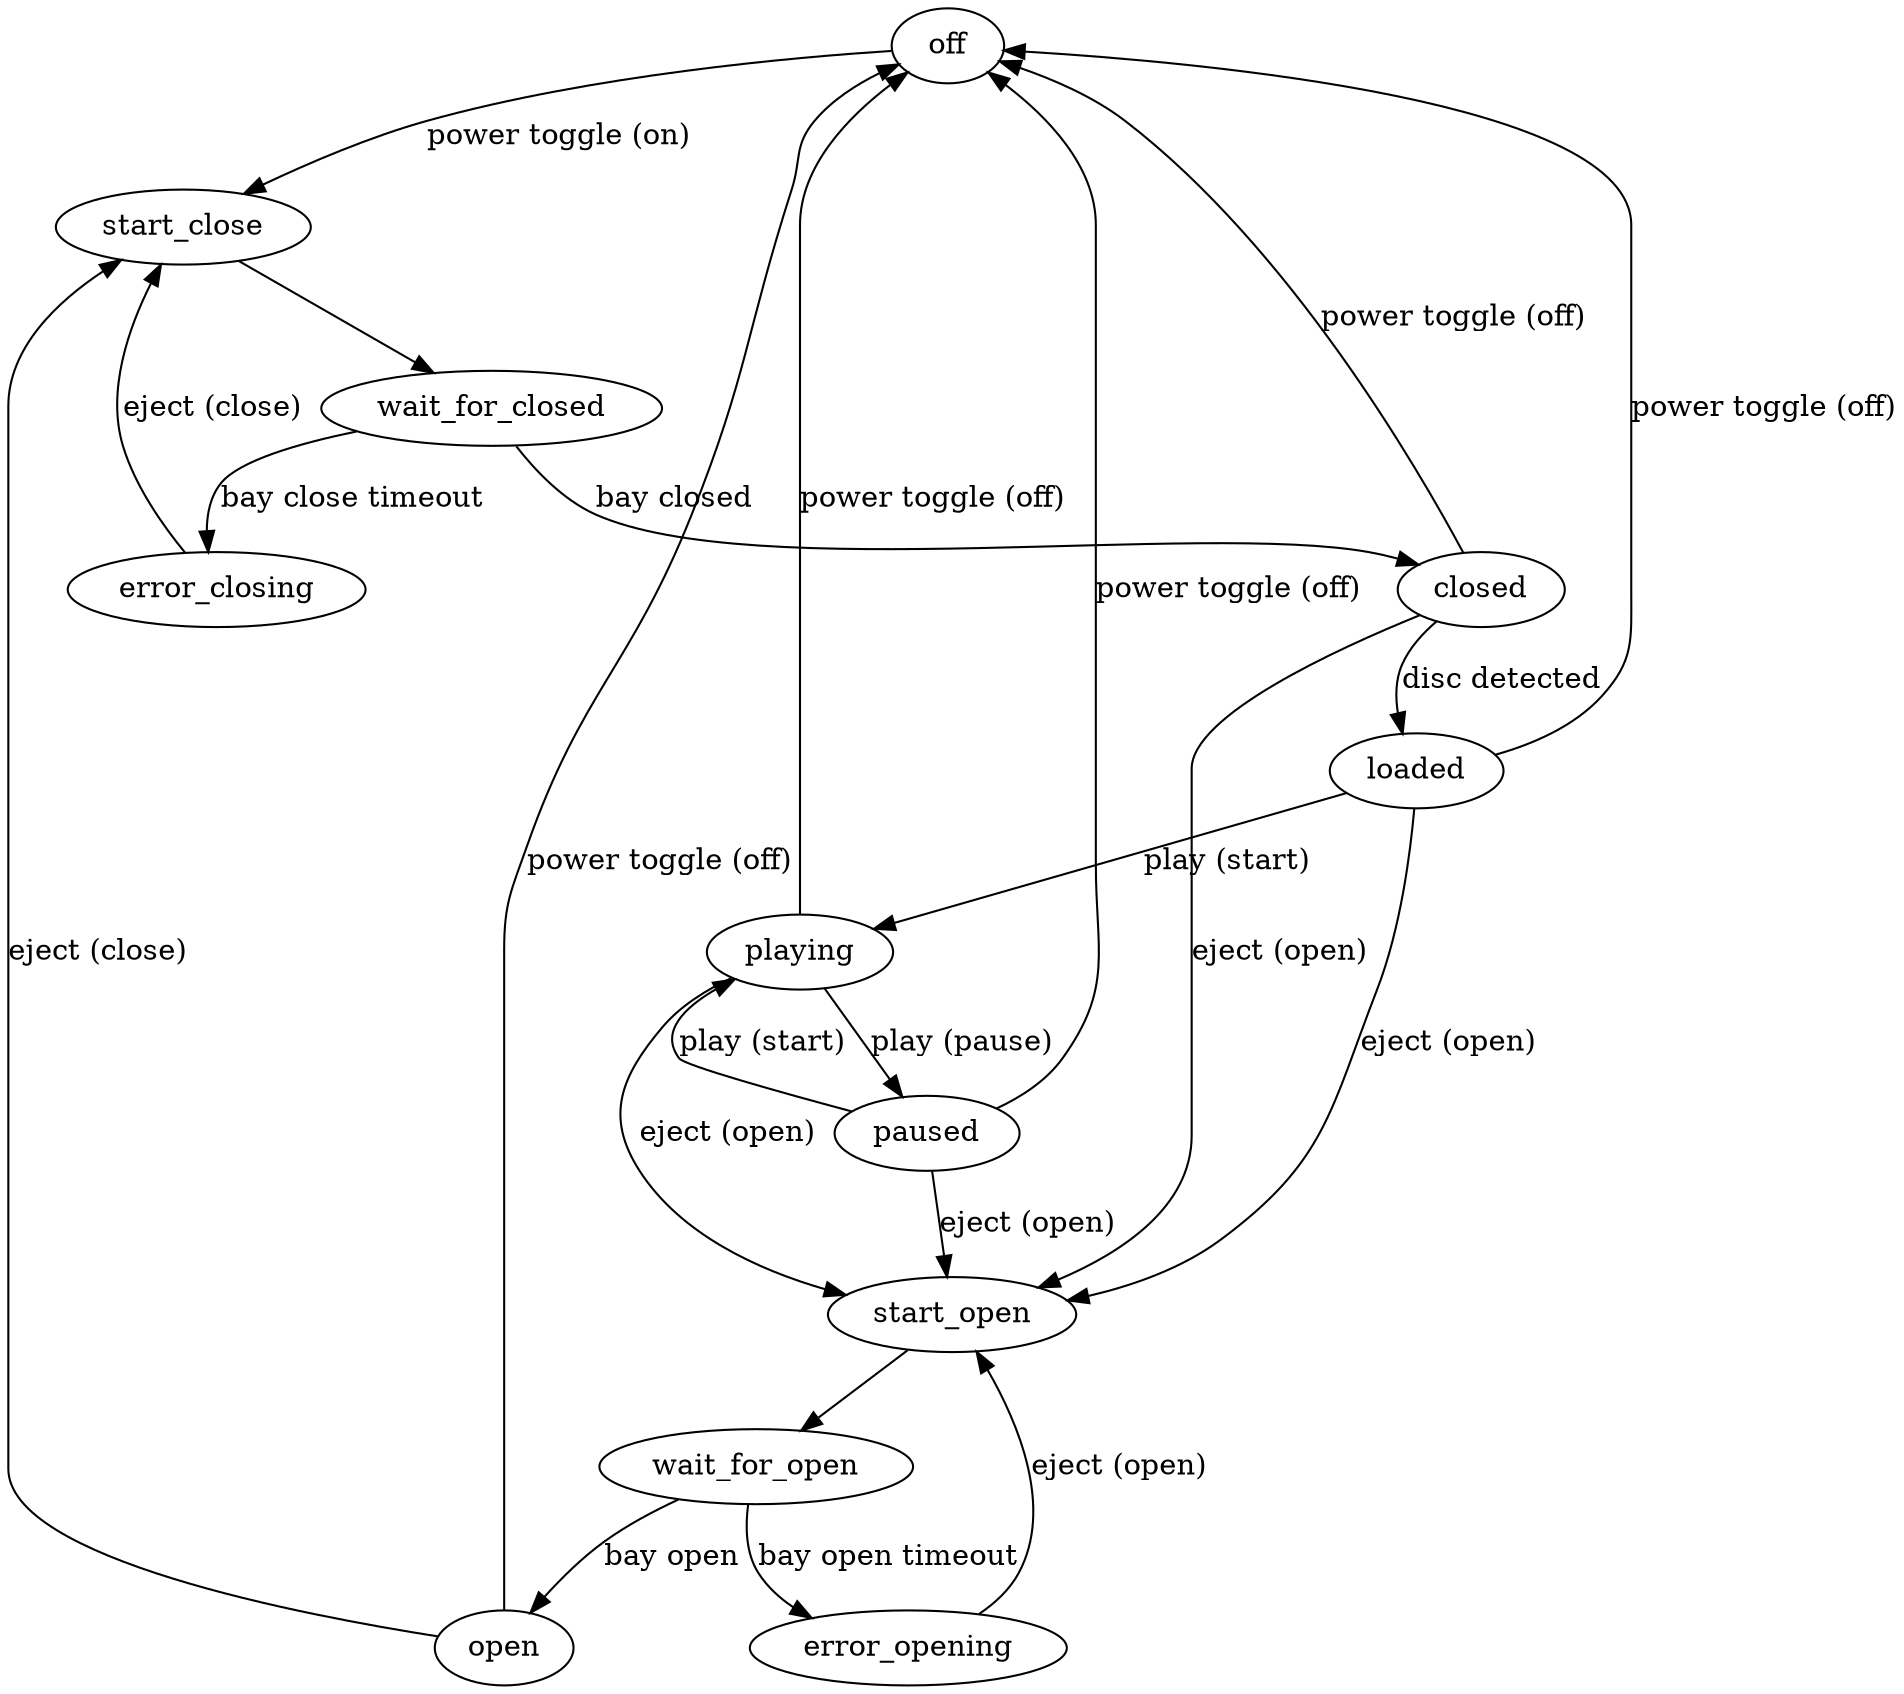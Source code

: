 digraph {
    off
    start_close
    wait_for_closed
    closed
    start_open
    wait_for_open
    open
    loaded
    playing
    paused
    error_closing
    error_opening

    off -> start_close [label="power toggle (on)"]
    start_close -> wait_for_closed
    wait_for_closed -> error_closing [label="bay close timeout"]
    wait_for_closed -> closed [label="bay closed"]
    closed -> off [label="power toggle (off)"]
    closed -> start_open [label="eject (open)"]
    closed -> loaded [label="disc detected"]
    start_open -> wait_for_open
    wait_for_open -> error_opening [label="bay open timeout"]
    wait_for_open -> open [label="bay open"]
    open -> off [label="power toggle (off)"]
    open -> start_close [label="eject (close)"]
    loaded -> off [label="power toggle (off)"]
    loaded -> start_open [label="eject (open)"]
    loaded -> playing [label="play (start)"]
    playing -> off [label="power toggle (off)"]
    playing -> start_open [label="eject (open)"]
    playing -> paused [label="play (pause)"]
    paused -> off [label="power toggle (off)"]
    paused -> start_open [label="eject (open)"]
    paused -> playing [label="play (start)"]
    error_closing -> start_close [label="eject (close)"]
    error_opening -> start_open [label="eject (open)"]
}
